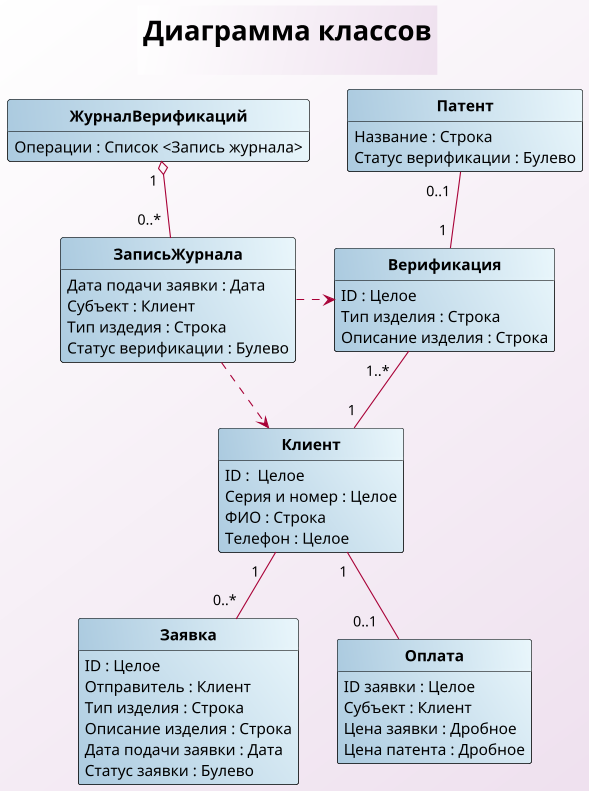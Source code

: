 @startuml
scale 1.1

skinparam {
backgroundColor white/#efe1ef

classBackgroundColor #accbe0\#eaf7fc
classbordercolor black

arrowColor #A80036

classFontSize 14
classFontStyle bold
classFontName Arial
classAttributeFontSize 14
classAttributeFontName calibri
}

title <size:25>**Диаграмма классов**</size>\n


hide class methods
hide class circle

class Клиент {
    ID :  Целое
    Серия и номер : Целое
    ФИО : Строка
    Телефон : Целое
}

class Заявка {
    ID : Целое
    Отправитель : Клиент
    Тип изделия : Строка
    Описание изделия : Строка
    Дата подачи заявки : Дата
    Статус заявки : Булево
}

class ЗаписьЖурнала {
    Дата подачи заявки : Дата
    Субъект : Клиент
    Тип издедия : Строка
    Статус верификации : Булево
}

class ЖурналВерификаций {
    Операции : Список <Запись журнала>
}

class Верификация {
  ID : Целое
  Тип изделия : Строка
  Описание изделия : Строка
}

class Патент {
    Название : Строка
    Статус верификации : Булево
}

class Оплата {
    ID заявки : Целое
    Субъект : Клиент
    Цена заявки : Дробное
    Цена патента : Дробное
}


Клиент " 1   " -- " 0..* " Заявка
Клиент " 1 " -- " 0..1    " Оплата

Верификация " 1..*   " -- " 1 " Клиент
ЗаписьЖурнала ..> Клиент
ЗаписьЖурнала .> Верификация

ЖурналВерификаций " 1 " o-- " 0..*  " ЗаписьЖурнала
Патент " 0..1  " -- " 1 " Верификация

@enduml